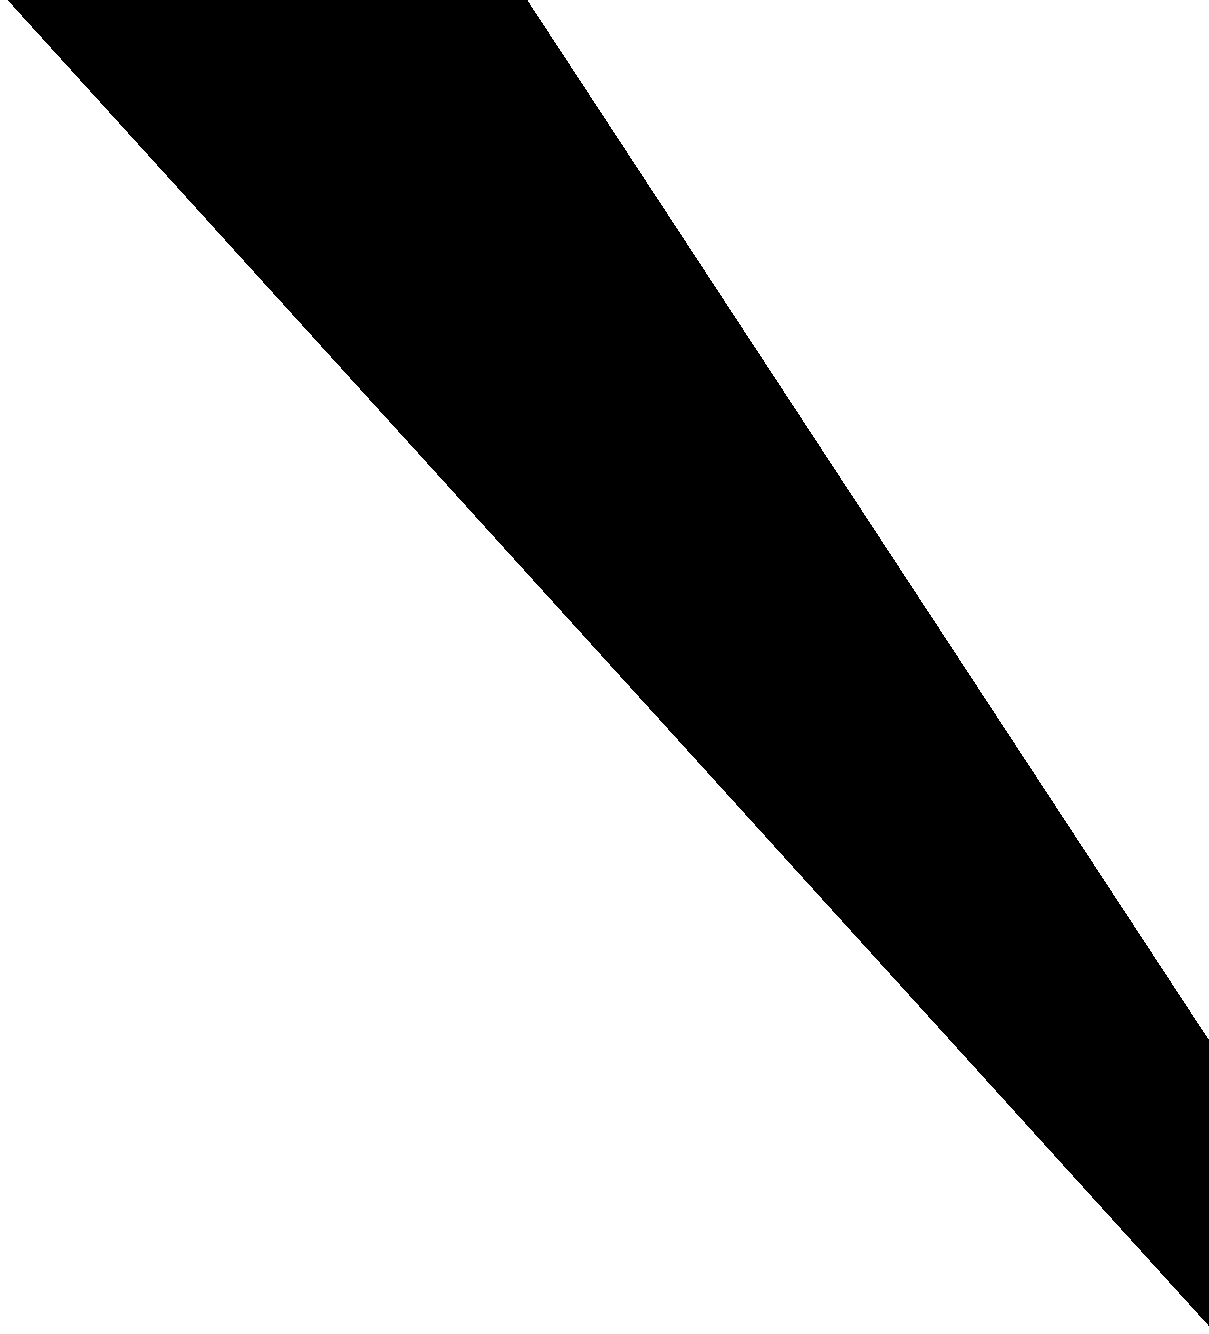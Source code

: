 prologues := 3;     % sortie EPS

beginfig(1);
pickup pencircle scaled .1
fill (274,957) -- (837,98) -- (37,981) .. cycle;
endfig;
end

